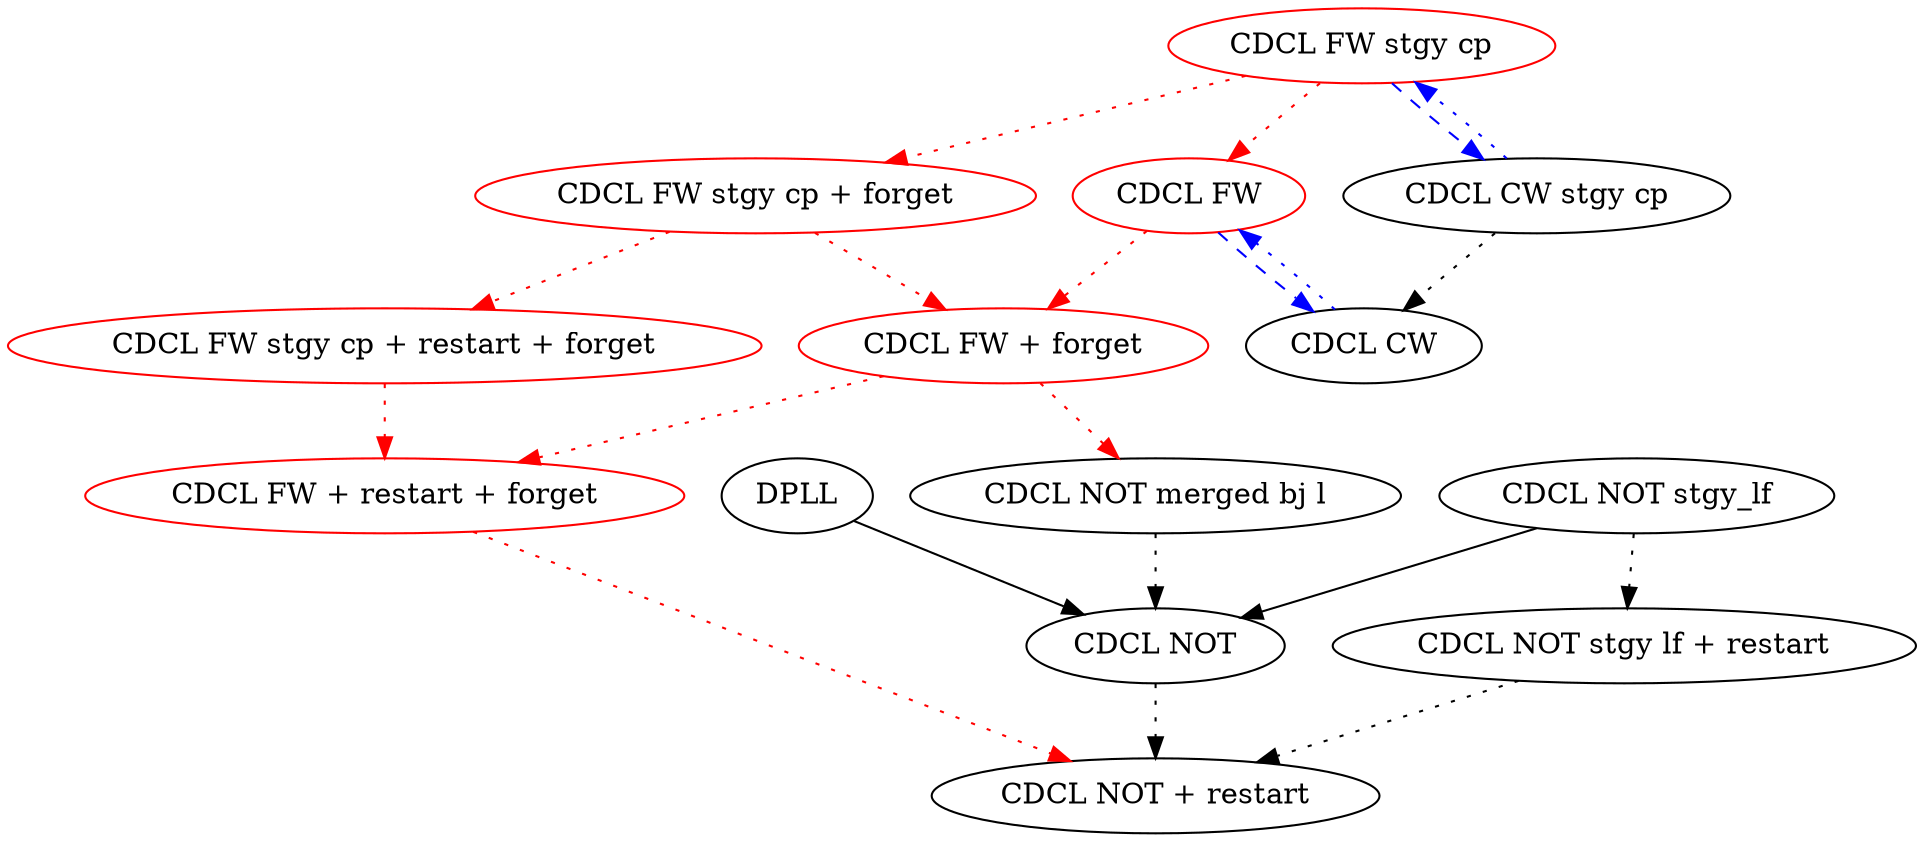 //dot -o CDCL.pdf -Tpdf CDCL.dot
digraph CDCL {
	CDCL_NOT_restart [label = "CDCL NOT + restart"];
	CDCL_NOT [label = "CDCL NOT"];
	CDCL_NOT_stgy [label = "CDCL NOT stgy_lf"];
	CDCL_NOT_stgy_restart[label = "CDCL NOT stgy lf + restart"];
	CDCL_NOT_merged [label = "CDCL NOT merged bj l"];
	DPLL [label = "DPLL"];

	CDCL_NOT_stgy -> CDCL_NOT;
	CDCL_NOT -> CDCL_NOT_restart [style = dotted];
	CDCL_NOT_stgy -> CDCL_NOT_stgy_restart [style = dotted];
	CDCL_NOT_stgy_restart -> CDCL_NOT_restart [style = dotted];
	DPLL -> CDCL_NOT;

	CDCL_NOT_merged -> CDCL_NOT [style =dotted];


   	CDCL_FW [label="CDCL FW", color=red];
	CDCL_FW_stgy [label="CDCL FW stgy cp", color=red];
	CDCL_FW_forget [label="CDCL FW + forget", color=red];
	CDCL_FW_stgy_forget [label="CDCL FW stgy cp + forget", color=red];

	CDCL_FW_restart_forget [label = "CDCL FW + restart + forget", color=red];
	CDCL_FW_stgy_restart_forget [label = "CDCL FW stgy cp + restart + forget", color=red];

	CDCL_FW_stgy_forget -> CDCL_FW_stgy_restart_forget -> CDCL_FW_restart_forget [style
	= dotted, color=red];
	CDCL_FW_forget -> CDCL_NOT_merged [style = dotted, color=red];
	CDCL_FW_stgy_forget -> CDCL_FW_forget [style = dotted, color=red];
	CDCL_FW_forget -> CDCL_FW_restart_forget [style = dotted, color=red];
	CDCL_FW_restart_forget -> CDCL_NOT_restart [style = dotted, color =red];
        CDCL_FW_stgy -> CDCL_FW_stgy_forget [style=dotted, color=red];
	CDCL_FW -> CDCL_FW_forget [style=dotted, color=red];
	CDCL_FW_stgy ->  CDCL_FW[style=dotted, color=red];

	CDCL_CW [label = "CDCL CW"];
	CDCL_CW_stgy [label = "CDCL CW stgy cp"];
	CDCL_CW_stgy -> CDCL_CW[style=dotted];
	CDCL_CW -> CDCL_FW[color=blue, style=dotted];
	CDCL_FW -> CDCL_CW[color=blue, style=dashed];

	CDCL_CW_stgy -> CDCL_FW_stgy[color=blue, style=dotted];
	CDCL_FW_stgy -> CDCL_CW_stgy[color=blue, style=dashed];

}